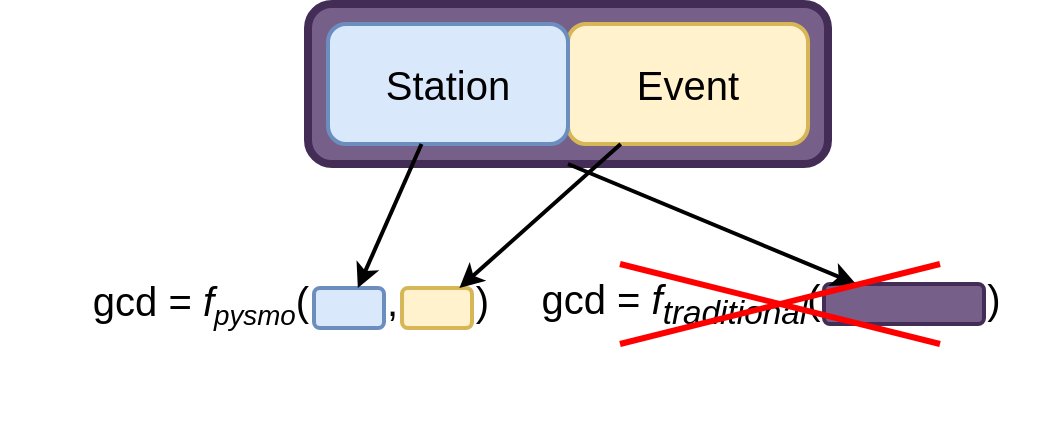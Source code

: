 <mxfile version="18.0.4" type="device"><diagram id="o-GlBjIIxTXlQrCIFuJj" name="Page-1"><mxGraphModel dx="630" dy="586" grid="1" gridSize="10" guides="1" tooltips="1" connect="1" arrows="1" fold="1" page="1" pageScale="1" pageWidth="827" pageHeight="1169" math="0" shadow="0"><root><mxCell id="0"/><mxCell id="1" parent="0"/><mxCell id="S184uQcExb8d7YAL1wuZ-16" value="" style="group;strokeWidth=1;" parent="1" vertex="1" connectable="0"><mxGeometry x="370" y="390" width="290" height="80" as="geometry"/></mxCell><mxCell id="S184uQcExb8d7YAL1wuZ-11" value="&lt;span style=&quot;font-weight: 400; font-size: 20px;&quot;&gt;&lt;font style=&quot;font-size: 20px;&quot;&gt;gcd = &lt;i&gt;f&lt;sub&gt;traditional&lt;/sub&gt;&lt;/i&gt;(&amp;nbsp; &amp;nbsp; &amp;nbsp; &amp;nbsp; &amp;nbsp; &amp;nbsp; &amp;nbsp; &amp;nbsp;)&lt;/font&gt;&lt;/span&gt;" style="text;strokeColor=none;fillColor=none;html=1;fontSize=20;fontStyle=1;verticalAlign=middle;align=center;rounded=1;shadow=0;glass=0;sketch=0;fontColor=#000000;labelPosition=center;verticalLabelPosition=middle;" parent="S184uQcExb8d7YAL1wuZ-16" vertex="1"><mxGeometry width="290" height="40" as="geometry"/></mxCell><mxCell id="S184uQcExb8d7YAL1wuZ-13" value="" style="rounded=1;whiteSpace=wrap;html=1;shadow=0;glass=0;sketch=0;fontSize=20;strokeWidth=2;fillColor=#76608a;strokeColor=#432D57;fontColor=#ffffff;" parent="S184uQcExb8d7YAL1wuZ-16" vertex="1"><mxGeometry x="172" y="10" width="80" height="20" as="geometry"/></mxCell><mxCell id="S184uQcExb8d7YAL1wuZ-18" value="" style="group" parent="1" vertex="1" connectable="0"><mxGeometry x="130" y="390" width="290" height="73" as="geometry"/></mxCell><mxCell id="S184uQcExb8d7YAL1wuZ-12" value="&lt;span style=&quot;font-weight: 400;&quot;&gt;&lt;font style=&quot;&quot;&gt;gcd = &lt;i style=&quot;&quot;&gt;f&lt;span style=&quot;font-size: 16.667px;&quot;&gt;&lt;sub&gt;pysmo&lt;/sub&gt;&lt;/span&gt;&lt;/i&gt;(&amp;nbsp; &amp;nbsp; &amp;nbsp; &amp;nbsp;,&amp;nbsp; &amp;nbsp; &amp;nbsp; &amp;nbsp;)&lt;/font&gt;&lt;/span&gt;" style="text;strokeColor=none;fillColor=none;html=1;fontSize=20;fontStyle=1;verticalAlign=middle;align=center;rounded=1;shadow=0;glass=0;sketch=0;fontColor=#000000;" parent="S184uQcExb8d7YAL1wuZ-18" vertex="1"><mxGeometry width="290" height="40" as="geometry"/></mxCell><mxCell id="S184uQcExb8d7YAL1wuZ-14" value="" style="rounded=1;whiteSpace=wrap;html=1;shadow=0;glass=0;sketch=0;fontSize=20;strokeWidth=2;fillColor=#dae8fc;strokeColor=#6c8ebf;" parent="S184uQcExb8d7YAL1wuZ-18" vertex="1"><mxGeometry x="157" y="12" width="35" height="20" as="geometry"/></mxCell><mxCell id="S184uQcExb8d7YAL1wuZ-17" value="" style="rounded=1;whiteSpace=wrap;html=1;shadow=0;glass=0;sketch=0;fontSize=20;strokeWidth=2;fillColor=#fff2cc;strokeColor=#d6b656;" parent="S184uQcExb8d7YAL1wuZ-18" vertex="1"><mxGeometry x="201" y="12" width="35" height="20" as="geometry"/></mxCell><mxCell id="S184uQcExb8d7YAL1wuZ-47" value="" style="group" parent="1" vertex="1" connectable="0"><mxGeometry x="284" y="260" width="260" height="80" as="geometry"/></mxCell><mxCell id="S184uQcExb8d7YAL1wuZ-9" value="" style="rounded=1;whiteSpace=wrap;html=1;shadow=0;glass=0;sketch=0;fontSize=20;strokeWidth=4;fillColor=#76608a;strokeColor=#432D57;container=0;fontColor=#ffffff;" parent="S184uQcExb8d7YAL1wuZ-47" vertex="1"><mxGeometry width="260" height="80" as="geometry"/></mxCell><mxCell id="S184uQcExb8d7YAL1wuZ-2" value="Event" style="rounded=1;whiteSpace=wrap;html=1;fillColor=#fff2cc;strokeColor=#d6b656;fontSize=20;sketch=0;strokeWidth=2;container=0;" parent="S184uQcExb8d7YAL1wuZ-47" vertex="1"><mxGeometry x="130" y="10" width="120" height="60" as="geometry"/></mxCell><mxCell id="S184uQcExb8d7YAL1wuZ-5" value="Station" style="rounded=1;whiteSpace=wrap;html=1;fillColor=#dae8fc;strokeColor=#6c8ebf;fontSize=20;sketch=0;strokeWidth=2;container=0;" parent="S184uQcExb8d7YAL1wuZ-47" vertex="1"><mxGeometry x="10" y="10" width="120" height="60" as="geometry"/></mxCell><mxCell id="S184uQcExb8d7YAL1wuZ-48" value="" style="endArrow=classic;html=1;rounded=0;fontSize=16;fontColor=#000000;strokeColor=#000000;strokeWidth=2;exitX=0.5;exitY=1;exitDx=0;exitDy=0;" parent="1" source="S184uQcExb8d7YAL1wuZ-9" target="S184uQcExb8d7YAL1wuZ-13" edge="1"><mxGeometry width="50" height="50" relative="1" as="geometry"><mxPoint x="400" y="500" as="sourcePoint"/><mxPoint x="450" y="450" as="targetPoint"/></mxGeometry></mxCell><mxCell id="S184uQcExb8d7YAL1wuZ-59" value="" style="endArrow=none;html=1;rounded=0;fontSize=16;fontColor=#000000;strokeColor=#FF0000;strokeWidth=3;" parent="1" edge="1"><mxGeometry width="50" height="50" relative="1" as="geometry"><mxPoint x="440" y="390" as="sourcePoint"/><mxPoint x="600" y="430" as="targetPoint"/></mxGeometry></mxCell><mxCell id="S184uQcExb8d7YAL1wuZ-60" value="" style="endArrow=none;html=1;rounded=0;fontSize=16;fontColor=#000000;strokeColor=#FF0000;strokeWidth=3;" parent="1" edge="1"><mxGeometry width="50" height="50" relative="1" as="geometry"><mxPoint x="600" y="390" as="sourcePoint"/><mxPoint x="440" y="430" as="targetPoint"/></mxGeometry></mxCell><mxCell id="S184uQcExb8d7YAL1wuZ-41" value="" style="endArrow=classic;html=1;rounded=0;fontSize=18;fontColor=#000000;strokeColor=#000000;strokeWidth=2;" parent="1" source="S184uQcExb8d7YAL1wuZ-5" target="S184uQcExb8d7YAL1wuZ-14" edge="1"><mxGeometry width="50" height="50" relative="1" as="geometry"><mxPoint x="530" y="620" as="sourcePoint"/><mxPoint x="580" y="570" as="targetPoint"/></mxGeometry></mxCell><mxCell id="S184uQcExb8d7YAL1wuZ-40" value="" style="endArrow=classic;html=1;rounded=0;fontSize=18;fontColor=#000000;strokeColor=#000000;strokeWidth=2;" parent="1" source="S184uQcExb8d7YAL1wuZ-2" target="S184uQcExb8d7YAL1wuZ-17" edge="1"><mxGeometry width="50" height="50" relative="1" as="geometry"><mxPoint x="540" y="620" as="sourcePoint"/><mxPoint x="590" y="570" as="targetPoint"/></mxGeometry></mxCell></root></mxGraphModel></diagram></mxfile>
